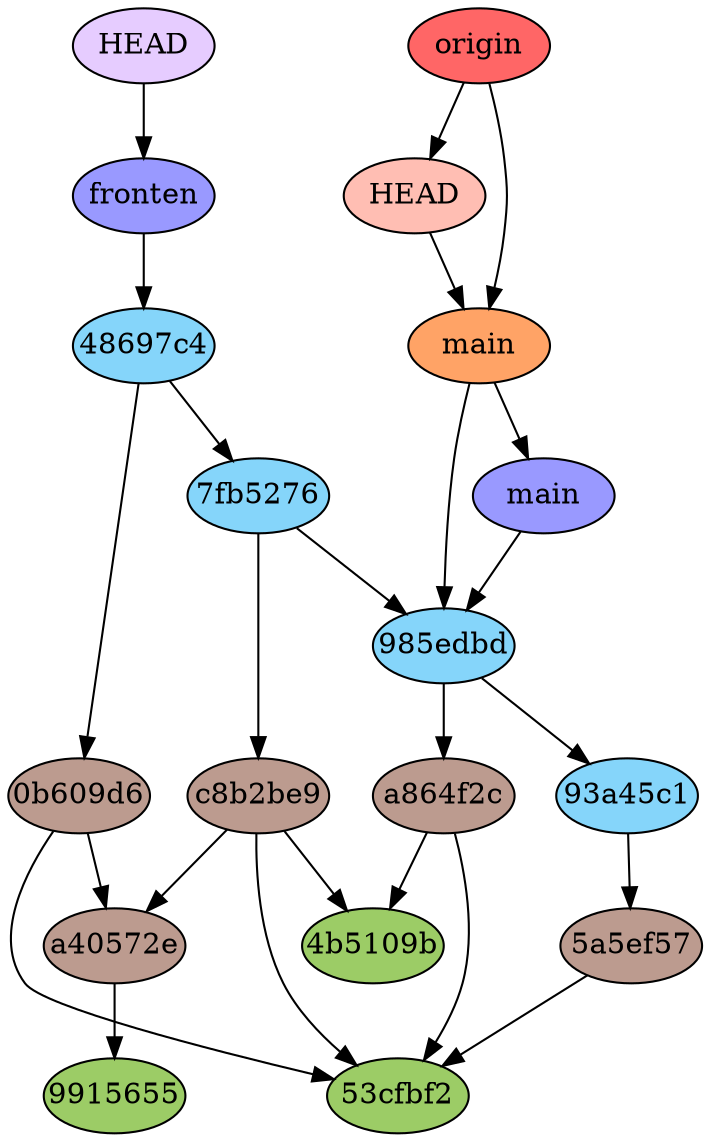 digraph auto {
	graph [bgcolor=transparent]
	node [fixedsize=true style=filled width=0.95]
	"4b5109bf6c35639b27fac9b3296e36b2dbbd22fc" [label="4b5109b" fillcolor="#9ccc66"]
	"53cfbf2c34672756060c23d980da7206b64aa4ff" [label="53cfbf2" fillcolor="#9ccc66"]
	"9915655179180e6c6ef42403d303025422b6b695" [label=9915655 fillcolor="#9ccc66"]
	"0b609d67ca3472c88d5e1183b8a0be6f942fd068" [label="0b609d6" fillcolor="#bc9b8f"]
	"0b609d67ca3472c88d5e1183b8a0be6f942fd068" -> "53cfbf2c34672756060c23d980da7206b64aa4ff"
	"0b609d67ca3472c88d5e1183b8a0be6f942fd068" -> a40572e1e0da5ff7707c486a9e0f43171e4f269c
	"5a5ef5729b6bf8bb33bc703737f183804087229a" [label="5a5ef57" fillcolor="#bc9b8f"]
	"5a5ef5729b6bf8bb33bc703737f183804087229a" -> "53cfbf2c34672756060c23d980da7206b64aa4ff"
	a40572e1e0da5ff7707c486a9e0f43171e4f269c [label=a40572e fillcolor="#bc9b8f"]
	a40572e1e0da5ff7707c486a9e0f43171e4f269c -> "9915655179180e6c6ef42403d303025422b6b695"
	a864f2c50842ba500c0576cffaaa958f8e423064 [label=a864f2c fillcolor="#bc9b8f"]
	a864f2c50842ba500c0576cffaaa958f8e423064 -> "53cfbf2c34672756060c23d980da7206b64aa4ff"
	a864f2c50842ba500c0576cffaaa958f8e423064 -> "4b5109bf6c35639b27fac9b3296e36b2dbbd22fc"
	c8b2be9b2a6eccdcdc099e9d8fa10cc63cd47d25 [label=c8b2be9 fillcolor="#bc9b8f"]
	c8b2be9b2a6eccdcdc099e9d8fa10cc63cd47d25 -> "53cfbf2c34672756060c23d980da7206b64aa4ff"
	c8b2be9b2a6eccdcdc099e9d8fa10cc63cd47d25 -> "4b5109bf6c35639b27fac9b3296e36b2dbbd22fc"
	c8b2be9b2a6eccdcdc099e9d8fa10cc63cd47d25 -> a40572e1e0da5ff7707c486a9e0f43171e4f269c
	"48697c435a37afd31f9ef5cebb674bb4037af790" [label="48697c4" fillcolor="#85d5fa"]
	"48697c435a37afd31f9ef5cebb674bb4037af790" -> "0b609d67ca3472c88d5e1183b8a0be6f942fd068"
	"48697c435a37afd31f9ef5cebb674bb4037af790" -> "7fb52764a30dcb49d3785adba9500bcad26fc02f"
	"7fb52764a30dcb49d3785adba9500bcad26fc02f" [label="7fb5276" fillcolor="#85d5fa"]
	"7fb52764a30dcb49d3785adba9500bcad26fc02f" -> c8b2be9b2a6eccdcdc099e9d8fa10cc63cd47d25
	"7fb52764a30dcb49d3785adba9500bcad26fc02f" -> "985edbd8552477a6d66c120c2d8cb2fd18ba0008"
	"93a45c17f3d64dd714c2343642c927b71da2e560" [label="93a45c1" fillcolor="#85d5fa"]
	"93a45c17f3d64dd714c2343642c927b71da2e560" -> "5a5ef5729b6bf8bb33bc703737f183804087229a"
	"985edbd8552477a6d66c120c2d8cb2fd18ba0008" [label="985edbd" fillcolor="#85d5fa"]
	"985edbd8552477a6d66c120c2d8cb2fd18ba0008" -> a864f2c50842ba500c0576cffaaa958f8e423064
	"985edbd8552477a6d66c120c2d8cb2fd18ba0008" -> "93a45c17f3d64dd714c2343642c927b71da2e560"
	frontend [label=fronten fillcolor="#9999ff"]
	frontend -> "48697c435a37afd31f9ef5cebb674bb4037af790"
	main [label=main fillcolor="#9999ff"]
	main -> "985edbd8552477a6d66c120c2d8cb2fd18ba0008"
	HEAD [label=HEAD fillcolor="#e6ccff"]
	HEAD -> frontend
	"origin/main" [label=main fillcolor="#ffa366"]
	"origin/main" -> "985edbd8552477a6d66c120c2d8cb2fd18ba0008"
	"origin/HEAD" [label=HEAD fillcolor="#ffbeb3"]
	"origin/HEAD" -> "origin/main"
	origin [label=origin fillcolor="#ff6666"]
	origin -> "origin/main"
	origin -> "origin/HEAD"
	"origin/main" -> main
}
